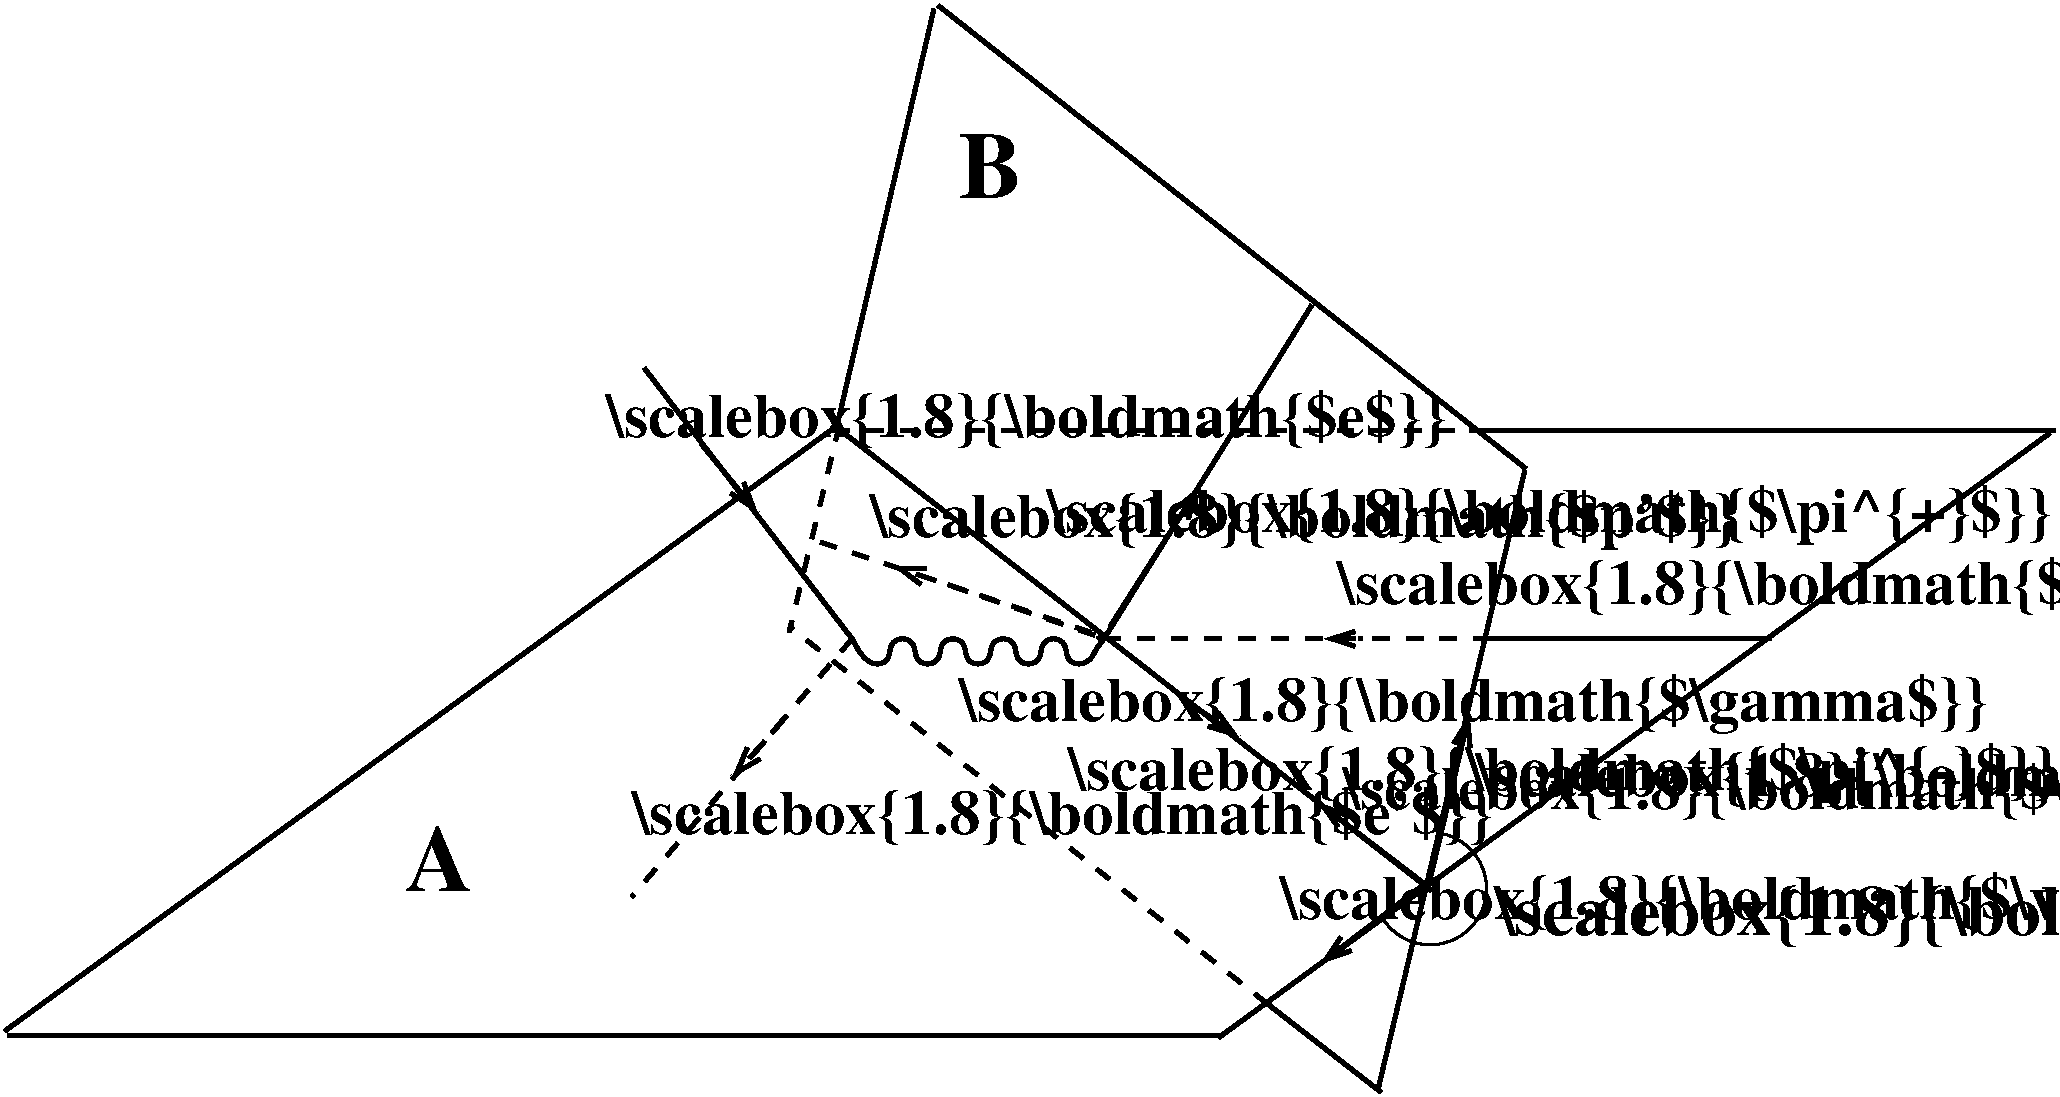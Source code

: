 #FIG 3.2  Produced by xfig version 3.2.5c
Landscape
Center
Metric
A4      
100.00
Single
-2
1200 2
5 1 0 2 0 7 50 -1 -1 6.000 0 0 0 0 8136.271 6284.631 8235 5895 8280 6660 7785 6480
2 1 0 3 0 7 50 -1 -1 8.000 0 0 -1 0 0 2
	 8415 3015 12600 3015
2 1 1 3 0 7 50 -1 -1 8.000 0 0 -1 1 0 2
	0 0 3.00 121.50 180.00
	 3510 5085 3150 5490
2 1 0 3 0 7 50 -1 -1 8.000 0 0 -1 0 0 2
	 4590 0 3890 3011
2 1 0 3 0 7 50 -1 -1 8.000 0 0 -1 0 0 2
	 4619 -25 8820 3285
2 1 0 3 0 7 50 -1 -1 8.000 0 0 -1 0 1 2
	0 0 3.00 121.50 180.00
	 8415 5040 8137 6206
2 1 0 3 0 7 50 -1 -1 8.000 0 0 -1 0 0 2
	 6975 7110 7785 7740
2 1 0 3 0 7 50 -1 -1 8.000 0 0 -1 0 0 2
	 6624 7349 12564 3029
2 1 0 3 0 7 50 -1 -1 8.000 0 0 -1 0 0 2
	 8812 3293 7767 7701
2 1 0 3 0 7 50 -1 -1 8.000 0 0 -1 0 0 2
	 -2025 7335 6660 7335
2 1 0 3 0 7 50 -1 -1 8.000 0 0 -1 1 0 2
	0 0 3.00 121.50 180.00
	 5850 4410 6480 3420
2 1 0 3 0 7 50 -1 -1 8.000 0 0 -1 0 0 2
	 3870 2970 8145 6300
2 1 0 3 0 7 50 -1 -1 8.000 0 0 -1 1 0 2
	0 0 3.00 121.50 180.00
	 6455 4985 6771 5208
2 1 1 3 0 7 50 -1 -1 8.000 0 0 -1 0 0 2
	 4005 4500 2430 6345
2 1 0 3 0 7 50 -1 -1 8.000 0 0 -1 0 0 2
	 2520 2565 4005 4500
2 1 0 3 0 7 50 -1 -1 8.000 0 0 -1 0 0 2
	 5805 4500 7290 2115
2 1 1 3 0 7 50 -1 -1 8.000 0 0 -1 0 0 2
	 5715 4455 3690 3780
2 1 1 3 0 7 50 -1 -1 8.000 0 0 -1 1 0 2
	0 0 3.00 121.50 180.00
	 5738 4475 4298 3980
2 1 1 3 0 7 50 -1 -1 8.000 0 0 -1 0 0 2
	 5805 4500 8550 4500
2 1 0 3 0 7 50 -1 -1 8.000 0 0 -1 0 0 2
	 8505 4500 10575 4500
2 1 1 3 0 7 50 -1 -1 8.000 0 0 -1 0 0 1
	 7290 4500
2 1 1 3 0 7 50 -1 -1 8.000 0 0 -1 0 1 2
	0 0 3.00 105.00 165.00
	 7380 4500 7650 4500
2 1 0 3 0 7 50 -1 -1 8.000 0 0 -1 1 0 2
	0 0 3.00 121.50 180.00
	 8127 6227 7352 6819
2 1 0 3 0 7 50 -1 -1 8.000 0 0 -1 1 0 2
	0 0 3.00 105.00 165.00
	 8100 6255 7335 5670
2 1 1 3 0 7 50 -1 -1 8.000 0 0 -1 0 0 2
	 6975 7110 3555 4410
2 1 1 3 0 7 50 -1 -1 8.000 0 0 -1 0 0 2
	 3915 2970 3555 4455
2 1 0 3 0 7 50 -1 -1 8.000 0 0 -1 0 0 2
	 3870 3015 3915 3015
2 1 1 3 0 7 50 -1 -1 8.000 0 0 -1 0 0 2
	 3870 3015 8505 3015
2 1 0 3 0 7 50 -1 -1 8.000 0 0 -1 0 0 2
	 -2049 7303 3891 2983
2 1 0 3 0 7 50 -1 -1 8.000 0 0 -1 1 0 2
	0 0 3.00 121.50 180.00
	 2925 3105 3330 3600
3 2 0 3 0 7 50 -1 -1 8.000 0 0 0 12
	 4005 4500 4185 4680 4365 4500 4545 4680 4725 4500 4905 4680
	 5085 4500 5265 4680 5445 4500 5625 4680 5805 4500 5760 4500
	 0.000 -1.000 -1.000 -1.000 -1.000 -1.000 -1.000 -1.000
	 -1.000 -1.000 -1.000 0.000
4 0 0 50 -1 2 30 0.0000 2 465 2010 5400 3735 \\scalebox{1.8}{\\boldmath{$\\pi^{+}$}}\001
4 0 0 50 -1 2 30 0.0000 2 465 780 7470 4255 \\scalebox{1.8}{\\boldmath{$p$}}\001
4 0 0 50 -1 2 30 0.0000 2 465 915 4130 3770 \\scalebox{1.8}{\\boldmath{$p'$}}\001
4 0 0 50 -1 2 30 0.0000 2 405 2400 8460 5625 \\scalebox{1.8}{\\boldmath{$\\vec\\beta$}}\001
4 0 0 50 -1 2 30 0.0000 2 465 1890 5550 5580 \\scalebox{1.8}{\\boldmath{$\\pi^{-}$}}\001
4 0 0 50 -1 2 29 0.0000 2 390 2430 7515 5715 \\scalebox{1.8}{\\boldmath{$\\vec\\delta$}}\001
4 0 0 50 -1 2 30 0.0000 2 465 3090 7065 6505 \\scalebox{1.8}{\\boldmath{$\\vec\\gamma$}}\001
4 0 0 50 -1 2 34 0.0000 2 540 4455 8595 6615 \\scalebox{1.8}{\\boldmath{$\\alpha_{\\pi^{-}}$}}\001
4 0 0 50 -1 2 45 0.0000 4 525 540 810 6300 A\001
4 0 0 50 -1 2 45 0.0000 4 510 495 4770 1350 B\001
4 0 0 50 -1 2 30 0.0000 2 450 6795 2430 5895 \\scalebox{1.8}{\\boldmath{$e'$}}\001
4 0 0 50 -1 2 30 0.0000 2 465 8175 4770 5085 \\scalebox{1.8}{\\boldmath{$\\gamma$}}\001
4 0 0 50 -1 2 30 0.0000 2 450 6660 2250 3060 \\scalebox{1.8}{\\boldmath{$e$}}\001
